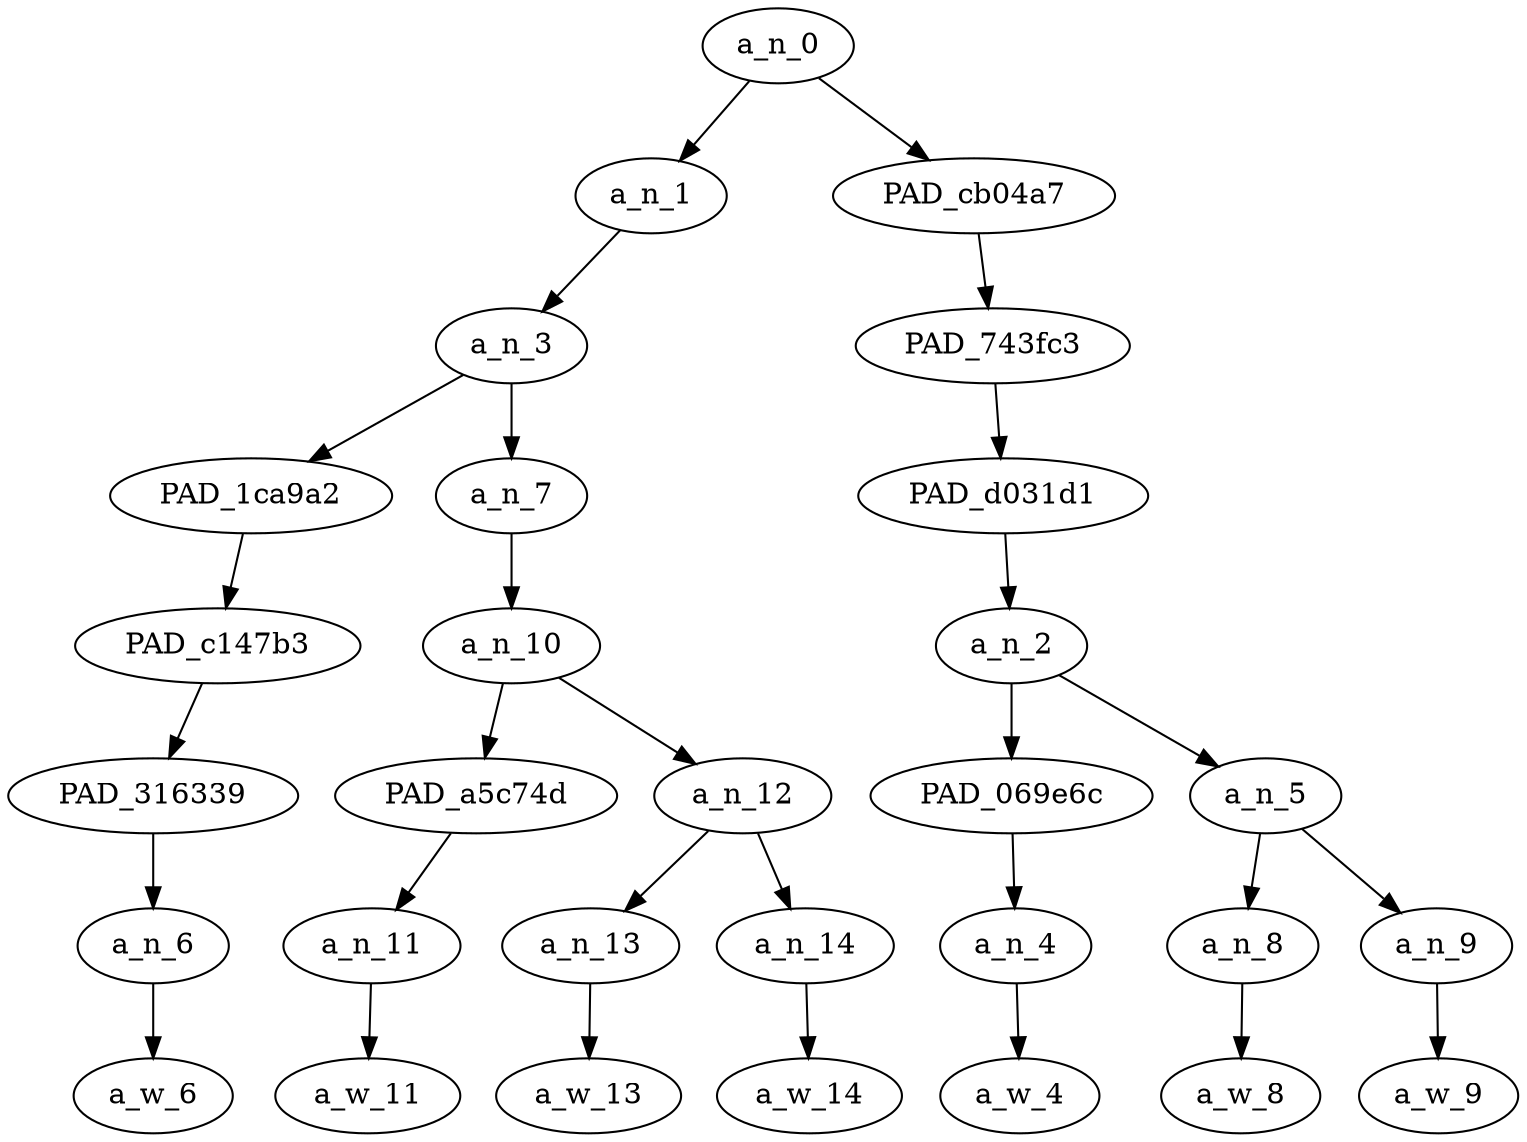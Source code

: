 strict digraph "" {
	a_n_0	[div_dir=1,
		index=0,
		level=7,
		pos="2.8125,7!",
		text_span="[0, 1, 2, 3, 4, 5, 6]",
		value=1.00000000];
	a_n_1	[div_dir=1,
		index=0,
		level=6,
		pos="0.875,6!",
		text_span="[0, 1, 2, 3]",
		value=0.36318157];
	a_n_0 -> a_n_1;
	PAD_cb04a7	[div_dir=1,
		index=1,
		level=6,
		pos="4.75,6!",
		text_span="[4, 5, 6]",
		value=0.63415301];
	a_n_0 -> PAD_cb04a7;
	a_n_3	[div_dir=1,
		index=0,
		level=5,
		pos="0.875,5!",
		text_span="[0, 1, 2, 3]",
		value=0.36263143];
	a_n_1 -> a_n_3;
	PAD_1ca9a2	[div_dir=1,
		index=0,
		level=4,
		pos="0.0,4!",
		text_span="[0]",
		value=0.06935458];
	a_n_3 -> PAD_1ca9a2;
	a_n_7	[div_dir=1,
		index=1,
		level=4,
		pos="1.75,4!",
		text_span="[1, 2, 3]",
		value=0.29272670];
	a_n_3 -> a_n_7;
	PAD_c147b3	[div_dir=1,
		index=0,
		level=3,
		pos="0.0,3!",
		text_span="[0]",
		value=0.06935458];
	PAD_1ca9a2 -> PAD_c147b3;
	PAD_316339	[div_dir=1,
		index=0,
		level=2,
		pos="0.0,2!",
		text_span="[0]",
		value=0.06935458];
	PAD_c147b3 -> PAD_316339;
	a_n_6	[div_dir=1,
		index=0,
		level=1,
		pos="0.0,1!",
		text_span="[0]",
		value=0.06935458];
	PAD_316339 -> a_n_6;
	a_w_6	[div_dir=0,
		index=0,
		level=0,
		pos="0,0!",
		text_span="[0]",
		value=imagine];
	a_n_6 -> a_w_6;
	a_n_10	[div_dir=1,
		index=1,
		level=3,
		pos="1.75,3!",
		text_span="[1, 2, 3]",
		value=0.29212322];
	a_n_7 -> a_n_10;
	PAD_a5c74d	[div_dir=1,
		index=1,
		level=2,
		pos="1.0,2!",
		text_span="[1]",
		value=0.09194364];
	a_n_10 -> PAD_a5c74d;
	a_n_12	[div_dir=1,
		index=2,
		level=2,
		pos="2.5,2!",
		text_span="[2, 3]",
		value=0.19957610];
	a_n_10 -> a_n_12;
	a_n_11	[div_dir=1,
		index=1,
		level=1,
		pos="1.0,1!",
		text_span="[1]",
		value=0.09194364];
	PAD_a5c74d -> a_n_11;
	a_w_11	[div_dir=0,
		index=1,
		level=0,
		pos="1,0!",
		text_span="[1]",
		value=trusting];
	a_n_11 -> a_w_11;
	a_n_13	[div_dir=-1,
		index=2,
		level=1,
		pos="2.0,1!",
		text_span="[2]",
		value=0.08399431];
	a_n_12 -> a_n_13;
	a_n_14	[div_dir=1,
		index=3,
		level=1,
		pos="3.0,1!",
		text_span="[3]",
		value=0.11514014];
	a_n_12 -> a_n_14;
	a_w_13	[div_dir=0,
		index=2,
		level=0,
		pos="2,0!",
		text_span="[2]",
		value=that];
	a_n_13 -> a_w_13;
	a_w_14	[div_dir=0,
		index=3,
		level=0,
		pos="3,0!",
		text_span="[3]",
		value=rat];
	a_n_14 -> a_w_14;
	PAD_743fc3	[div_dir=1,
		index=1,
		level=5,
		pos="4.75,5!",
		text_span="[4, 5, 6]",
		value=0.63415301];
	PAD_cb04a7 -> PAD_743fc3;
	PAD_d031d1	[div_dir=1,
		index=2,
		level=4,
		pos="4.75,4!",
		text_span="[4, 5, 6]",
		value=0.63415301];
	PAD_743fc3 -> PAD_d031d1;
	a_n_2	[div_dir=1,
		index=2,
		level=3,
		pos="4.75,3!",
		text_span="[4, 5, 6]",
		value=0.63415301];
	PAD_d031d1 -> a_n_2;
	PAD_069e6c	[div_dir=1,
		index=3,
		level=2,
		pos="4.0,2!",
		text_span="[4]",
		value=0.08839339];
	a_n_2 -> PAD_069e6c;
	a_n_5	[div_dir=1,
		index=4,
		level=2,
		pos="5.5,2!",
		text_span="[5, 6]",
		value=0.54281072];
	a_n_2 -> a_n_5;
	a_n_4	[div_dir=1,
		index=4,
		level=1,
		pos="4.0,1!",
		text_span="[4]",
		value=0.08839339];
	PAD_069e6c -> a_n_4;
	a_w_4	[div_dir=0,
		index=4,
		level=0,
		pos="4,0!",
		text_span="[4]",
		value=faced];
	a_n_4 -> a_w_4;
	a_n_8	[div_dir=1,
		index=5,
		level=1,
		pos="5.0,1!",
		text_span="[5]",
		value=0.29201111];
	a_n_5 -> a_n_8;
	a_n_9	[div_dir=1,
		index=6,
		level=1,
		pos="6.0,1!",
		text_span="[6]",
		value=0.24796747];
	a_n_5 -> a_n_9;
	a_w_8	[div_dir=0,
		index=5,
		level=0,
		pos="5,0!",
		text_span="[5]",
		value=faggot];
	a_n_8 -> a_w_8;
	a_w_9	[div_dir=0,
		index=6,
		level=0,
		pos="6,0!",
		text_span="[6]",
		value=kike];
	a_n_9 -> a_w_9;
}
